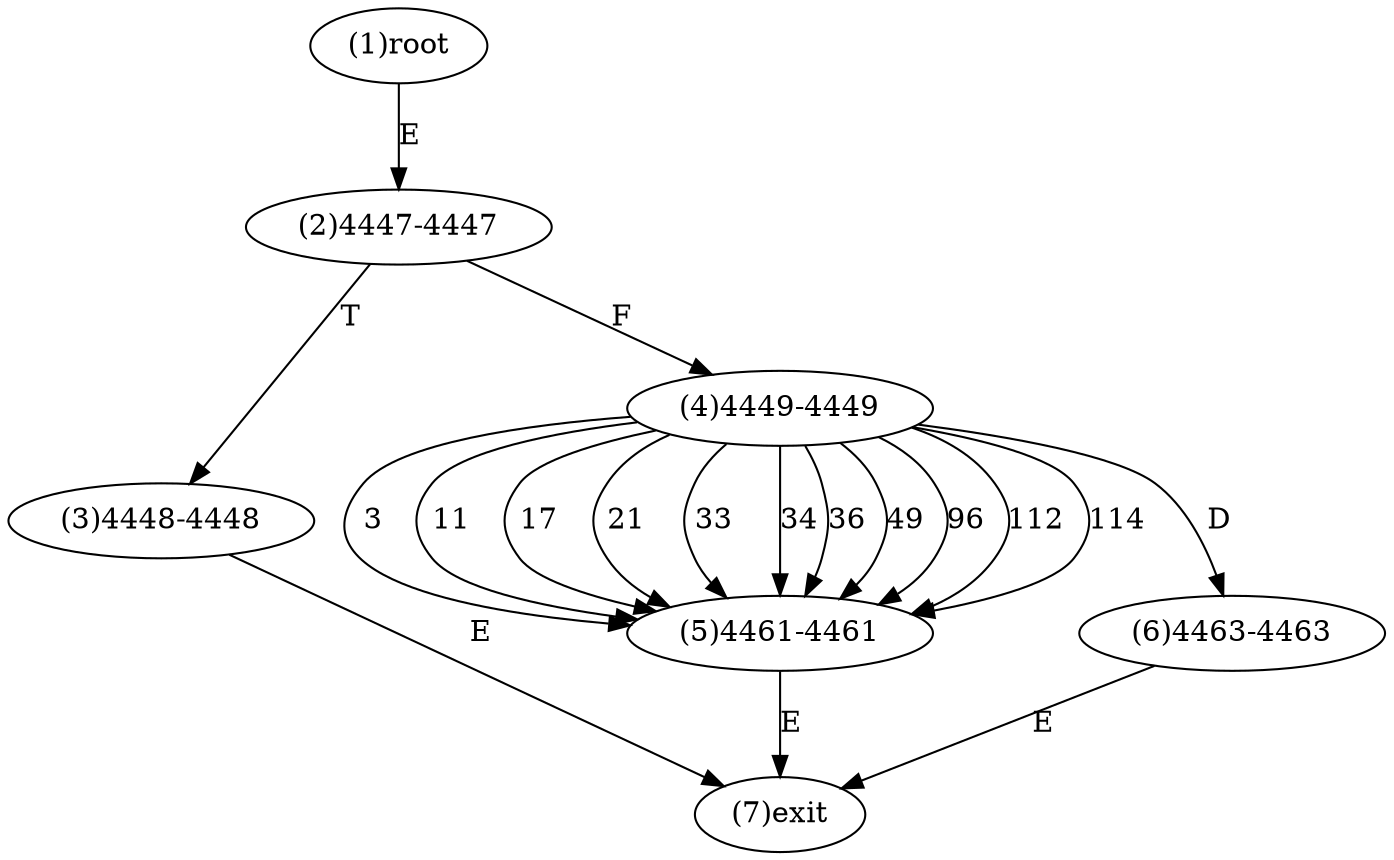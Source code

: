 digraph "" { 
1[ label="(1)root"];
2[ label="(2)4447-4447"];
3[ label="(3)4448-4448"];
4[ label="(4)4449-4449"];
5[ label="(5)4461-4461"];
6[ label="(6)4463-4463"];
7[ label="(7)exit"];
1->2[ label="E"];
2->4[ label="F"];
2->3[ label="T"];
3->7[ label="E"];
4->5[ label="3"];
4->5[ label="11"];
4->5[ label="17"];
4->5[ label="21"];
4->5[ label="33"];
4->5[ label="34"];
4->5[ label="36"];
4->5[ label="49"];
4->5[ label="96"];
4->5[ label="112"];
4->5[ label="114"];
4->6[ label="D"];
5->7[ label="E"];
6->7[ label="E"];
}